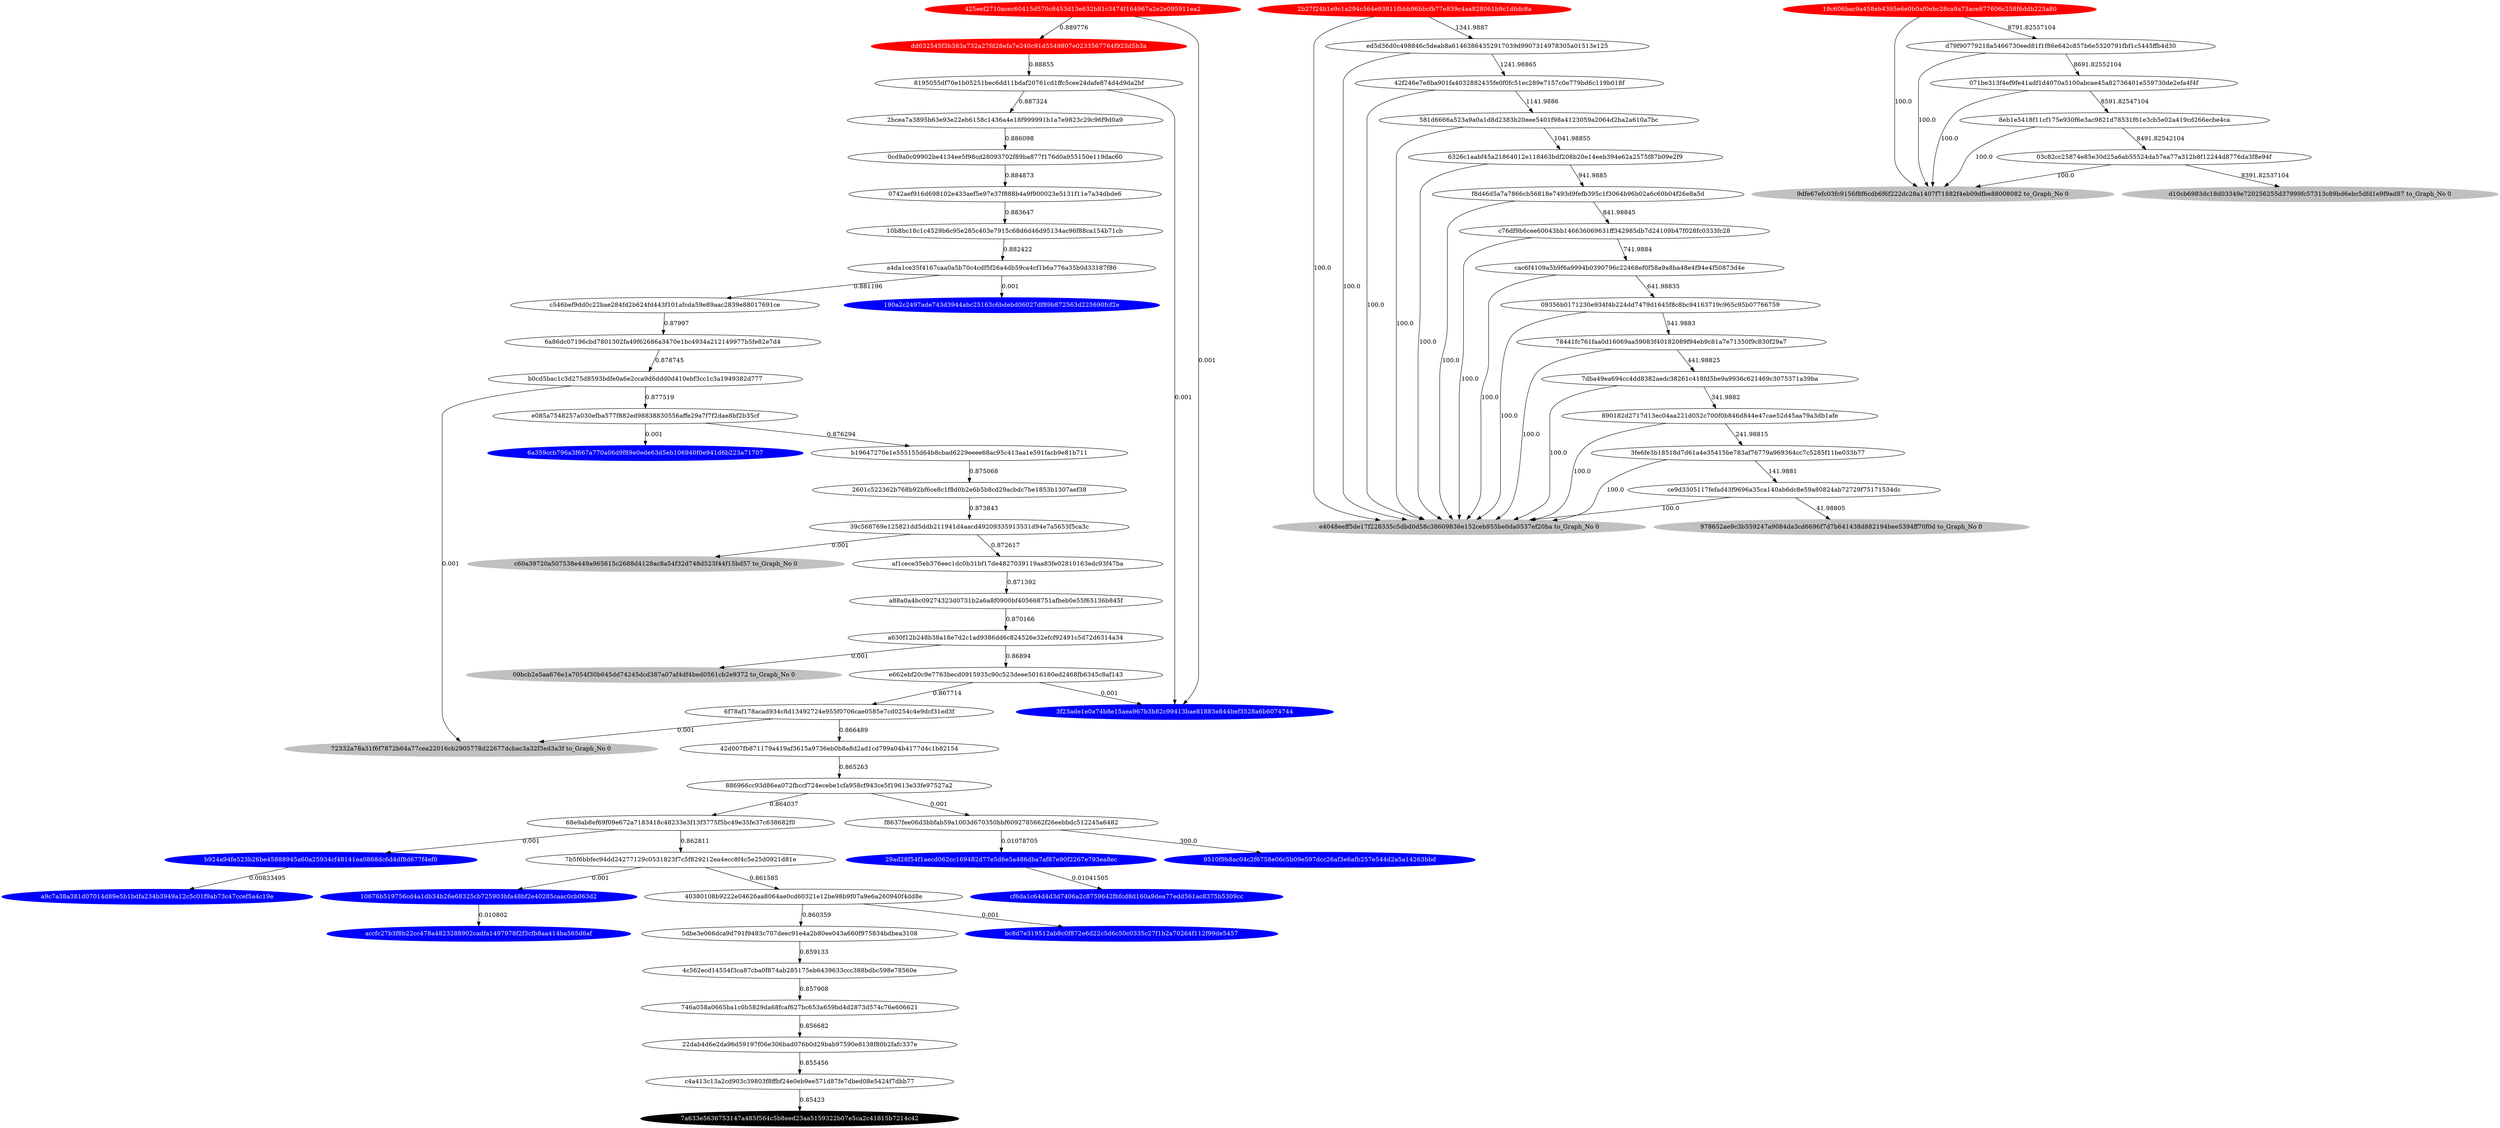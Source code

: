 digraph G{rankdir=TB;layout=dot;
"425eef2710acec60415d570c8453d13e632b81c3474f164967a2e2e095911ea2" [style="solid,filled",color=red,fontcolor=white];
"2b27f24b1e9c1a294c564e93811fbbb96bbcfb77e839c4aa828061b9c1d6dc8a" [style="solid,filled",color=red,fontcolor=white];
"19c606bac9a458eb4395e6e0b0af0ebc28ca9a73ace877606c258f6ddb223a80" [style="solid,filled",color=red,fontcolor=white];
"dd032545f3b383a732a27fd28efa7e240c91d5549807e0233567764f923d5b3a" [style="solid,filled",color=red,fontcolor=white];
"3f23ade1e0a74b8e15aea967b3b82c99413bae81883e844bef3528a6b6074744" [style="solid,filled",color=blue,fontcolor=white];
"d10cb6983dc18d03349e720256255d37999fc57313c89bd6ebc5dfd1e9f9ad87" [style="solid,filled",color=gray,fontcolor=black,label= "d10cb6983dc18d03349e720256255d37999fc57313c89bd6ebc5dfd1e9f9ad87 to_Graph_No 0"];
"7a633e5636753147a485f564c5b8eed23aa5159322b07e5ca2c41815b7214c42" [style="solid,filled",color=black,fontcolor=white];
"29ad28f54f1aecd062cc169482d77e5d6e5a486dba7af87e90f2267e793ea8ec" [style="solid,filled",color=blue,fontcolor=white];
"b924a94fe523b26be45888945a60a25934cf48141ea0868dc6d4df8d677f4ef0" [style="solid,filled",color=blue,fontcolor=white];
"c60a39720a507538e449a965615c2688d4128ac8a54f32d748d523f44f15bd57" [style="solid,filled",color=gray,fontcolor=black,label= "c60a39720a507538e449a965615c2688d4128ac8a54f32d748d523f44f15bd57 to_Graph_No 0"];
"accfc27b3f8b22cc478a4823288902cadfa1497978f2f3cfb8aa414ba565d6af" [style="solid,filled",color=blue,fontcolor=white];
"cf6da1c64d4d3d7406a2c8759642fbfcd8d160a9dea77edd561ac8375b5309cc" [style="solid,filled",color=blue,fontcolor=white];
"6a359ccb796a3f667a770a06d9f89e0ede63d5eb106940f0e941d6b223a71707" [style="solid,filled",color=blue,fontcolor=white];
"09bcb2e5aa676e1a7054f30b645dd74245dcd387a07af4df4bed0561cb2e9372" [style="solid,filled",color=gray,fontcolor=black,label= "09bcb2e5aa676e1a7054f30b645dd74245dcd387a07af4df4bed0561cb2e9372 to_Graph_No 0"];
"9510f9b8ac04c2f6758e06c5b09e597dcc26af3e6afb257e544d2a5a14263bbd" [style="solid,filled",color=blue,fontcolor=white];
"bc8d7e319512ab8c0f872e6d22c5d6c50c0335c27f1b2a70264f112f99de5457" [style="solid,filled",color=blue,fontcolor=white];
"3f23ade1e0a74b8e15aea967b3b82c99413bae81883e844bef3528a6b6074744" [style="solid,filled",color=blue,fontcolor=white];
"a9c7a38a381d07014d89e5b1bdfa234b3949a12c5c01f9ab73c47ccef5a4c19e" [style="solid,filled",color=blue,fontcolor=white];
"e4048eeff5de17f228335c5dbd0d58c38609836e152ceb955be0da0537ef20ba" [style="solid,filled",color=gray,fontcolor=black,label= "e4048eeff5de17f228335c5dbd0d58c38609836e152ceb955be0da0537ef20ba to_Graph_No 0"];
"978652ae9c3b559247a9084da3cd6696f7d7b641438d882194bee5394ff70f0d" [style="solid,filled",color=gray,fontcolor=black,label= "978652ae9c3b559247a9084da3cd6696f7d7b641438d882194bee5394ff70f0d to_Graph_No 0"];
"190a2c2497ade743d3944abc25163c6bdebd06027df89b872563d225690fcf2e" [style="solid,filled",color=blue,fontcolor=white];
"9dfe67efc03fc9156f8f6cdb6f6f222dc28a1407f71882f4eb09dfbe88008082" [style="solid,filled",color=gray,fontcolor=black,label= "9dfe67efc03fc9156f8f6cdb6f6f222dc28a1407f71882f4eb09dfbe88008082 to_Graph_No 0"];
"72332a78a31f6f7872b64a77cea22016cb2905778d22677dcbac3a32f3ed3a3f" [style="solid,filled",color=gray,fontcolor=black,label= "72332a78a31f6f7872b64a77cea22016cb2905778d22677dcbac3a32f3ed3a3f to_Graph_No 0"];
"10676b519756cd4a1db34b26e68325cb725903bfa48bf2e40285caac0cb063d2" [style="solid,filled",color=blue,fontcolor=white];
"a4da1ce35f4167caa0a5b70c4cdf5f26a4db59ca4cf1b6a776a35b0d33187f86" -> "c546bef9dd0c22bae284fd2b624fd443f101afcda59e89aac2839e88017691ce" [label=0.881196];
"40380108b9222e04626aa8064ae0cd60321e12be98b9f07a9e6a260940f4dd8e" -> "bc8d7e319512ab8c0f872e6d22c5d6c50c0335c27f1b2a70264f112f99de5457" [label=0.001];
"4c562ecd14554f3ca87cba0f874ab285175eb6439633ccc388bdbc598e78560e" -> "746a058a0665ba1c0b5829da68fcaf627bc653a659bd4d2873d574c76e606621" [label=0.857908];
"d79f90779218a5466730eed81f1f86e642c857b6e5320791fbf1c5445ffb4d30" -> "9dfe67efc03fc9156f8f6cdb6f6f222dc28a1407f71882f4eb09dfbe88008082" [label=100.0];
"40380108b9222e04626aa8064ae0cd60321e12be98b9f07a9e6a260940f4dd8e" -> "5dbe3e066dca9d791f9483c707deec91e4a2b80ee043a660f975834bdbea3108" [label=0.860359];
"7dba49ea694cc4dd8382aedc38261c418fd5be9a9936c621469c3075371a39ba" -> "890182d2717d13ec04aa221d052c700f0b846d844e47cae52d45aa79a3db1afe" [label=341.9882];
"6326c1aabf45a21864012e118463bdf208b20e14eeb394e62a2575f87b09e2f9" -> "f8d46d5a7a7866cb56818e7493d9fefb395c1f3064b96b02a6c60b04f26e8a5d" [label=941.9885];
"68e9ab8ef69f09e672a7183418c48233e3f13f3775f5bc49e35fe37c638682f0" -> "7b5f6bbfec94dd24277129c0531823f7c5f829212ea4ecc8f4c5e25d0921d81e" [label=0.862811];
"e085a7548257a030efba577f882ed98838830556affe29a7f7f2dae8bf2b35cf" -> "b19647270e1e555155d64b8cbad6229eeee68ac95c413aa1e591facb9e81b711" [label=0.876294];
"6f78af178acad934c8d13492724e955f0706cae0585e7cd0254c4e9dcf31ed3f" -> "72332a78a31f6f7872b64a77cea22016cb2905778d22677dcbac3a32f3ed3a3f" [label=0.001];
"e085a7548257a030efba577f882ed98838830556affe29a7f7f2dae8bf2b35cf" -> "6a359ccb796a3f667a770a06d9f89e0ede63d5eb106940f0e941d6b223a71707" [label=0.001];
"03c82cc25874e85e30d25a6ab55524da57ea77a312b8f12244d8776da3f8e94f" -> "9dfe67efc03fc9156f8f6cdb6f6f222dc28a1407f71882f4eb09dfbe88008082" [label=100.0];
"a630f12b248b38a18e7d2c1ad9386dd6c824526e32efcf92491c5d72d6314a34" -> "e662ebf20c9e7763becd0915935c90c523deee5016180ed2468fb6345c8af143" [label=0.86894];
"e662ebf20c9e7763becd0915935c90c523deee5016180ed2468fb6345c8af143" -> "3f23ade1e0a74b8e15aea967b3b82c99413bae81883e844bef3528a6b6074744" [label=0.001];
"581d6666a523a9a0a1d8d2383b20eee5401f98a4123059a2064d2ba2a610a7bc" -> "6326c1aabf45a21864012e118463bdf208b20e14eeb394e62a2575f87b09e2f9" [label=1041.98855];
"ce9d3305117fefad43f9696a35ca140ab6dc8e59a80824ab72729f75171534dc" -> "e4048eeff5de17f228335c5dbd0d58c38609836e152ceb955be0da0537ef20ba" [label=100.0];
"f8d46d5a7a7866cb56818e7493d9fefb395c1f3064b96b02a6c60b04f26e8a5d" -> "e4048eeff5de17f228335c5dbd0d58c38609836e152ceb955be0da0537ef20ba" [label=100.0];
"78441fc761faa0d16069aa59083f40182089f94eb9c81a7e71350f9c830f29a7" -> "7dba49ea694cc4dd8382aedc38261c418fd5be9a9936c621469c3075371a39ba" [label=441.98825];
"0cd9a0c09902be4134ee5f98cd28093702f89ba877f176d0a955150e119dac60" -> "0742aef916d698102e433aef5e97e37f888b4a9f900023e5131f11e7a34dbde6" [label=0.884873];
"8195055df70e1b05251bec6dd11bdaf20761cd1ffc5cee24dafe874d4d9da2bf" -> "3f23ade1e0a74b8e15aea967b3b82c99413bae81883e844bef3528a6b6074744" [label=0.001];
"e662ebf20c9e7763becd0915935c90c523deee5016180ed2468fb6345c8af143" -> "6f78af178acad934c8d13492724e955f0706cae0585e7cd0254c4e9dcf31ed3f" [label=0.867714];
"09356b0171230e934f4b224dd7479d1645f8c8bc94163719c965c95b07766759" -> "78441fc761faa0d16069aa59083f40182089f94eb9c81a7e71350f9c830f29a7" [label=541.9883];
"5dbe3e066dca9d791f9483c707deec91e4a2b80ee043a660f975834bdbea3108" -> "4c562ecd14554f3ca87cba0f874ab285175eb6439633ccc388bdbc598e78560e" [label=0.859133];
"0742aef916d698102e433aef5e97e37f888b4a9f900023e5131f11e7a34dbde6" -> "10b8bc18c1c4529b6c95e285c403e7915c68d6d46d95134ac96f88ca154b71cb" [label=0.883647];
"42d007fb871179a419af3615a9736eb0b8a8d2ad1cd799a04b4177d4c1b82154" -> "886966cc93d86ea072fbccf724ecebe1cfa958cf943ce5f19613e33fe97527a2" [label=0.865263];
"68e9ab8ef69f09e672a7183418c48233e3f13f3775f5bc49e35fe37c638682f0" -> "b924a94fe523b26be45888945a60a25934cf48141ea0868dc6d4df8d677f4ef0" [label=0.001];
"2601c522362b768b92bf6ce8c1f8d0b2e6b5b8cd29acbdc7be1853b1307aef38" -> "39c568769e125821dd5ddb211941d4aacd49209335913531d94e7a5653f5ca3c" [label=0.873843];
"dd032545f3b383a732a27fd28efa7e240c91d5549807e0233567764f923d5b3a" -> "8195055df70e1b05251bec6dd11bdaf20761cd1ffc5cee24dafe874d4d9da2bf" [label=0.88855];
"f8637fee06d3bbfab59a1003d670350bbf6092785662f26eebbdc512245a6482" -> "29ad28f54f1aecd062cc169482d77e5d6e5a486dba7af87e90f2267e793ea8ec" [label=0.01078705];
"2bcea7a3895b63e93e22eb6158c1436a4e18f999991b1a7e9823c29c96f9d0a9" -> "0cd9a0c09902be4134ee5f98cd28093702f89ba877f176d0a955150e119dac60" [label=0.886098];
"b0cd5bac1c3d275d8593bdfe0a6e2cca9d6ddd0d410ebf3cc1c3a1949382d777" -> "72332a78a31f6f7872b64a77cea22016cb2905778d22677dcbac3a32f3ed3a3f" [label=0.001];
"b0cd5bac1c3d275d8593bdfe0a6e2cca9d6ddd0d410ebf3cc1c3a1949382d777" -> "e085a7548257a030efba577f882ed98838830556affe29a7f7f2dae8bf2b35cf" [label=0.877519];
"6a86dc07196cbd7801302fa49f62686a3470e1bc4934a212149977b5fe82e7d4" -> "b0cd5bac1c3d275d8593bdfe0a6e2cca9d6ddd0d410ebf3cc1c3a1949382d777" [label=0.878745];
"b924a94fe523b26be45888945a60a25934cf48141ea0868dc6d4df8d677f4ef0" -> "a9c7a38a381d07014d89e5b1bdfa234b3949a12c5c01f9ab73c47ccef5a4c19e" [label=0.00833495];
"10676b519756cd4a1db34b26e68325cb725903bfa48bf2e40285caac0cb063d2" -> "accfc27b3f8b22cc478a4823288902cadfa1497978f2f3cfb8aa414ba565d6af" [label=0.010802];
"7b5f6bbfec94dd24277129c0531823f7c5f829212ea4ecc8f4c5e25d0921d81e" -> "10676b519756cd4a1db34b26e68325cb725903bfa48bf2e40285caac0cb063d2" [label=0.001];
"7b5f6bbfec94dd24277129c0531823f7c5f829212ea4ecc8f4c5e25d0921d81e" -> "40380108b9222e04626aa8064ae0cd60321e12be98b9f07a9e6a260940f4dd8e" [label=0.861585];
"425eef2710acec60415d570c8453d13e632b81c3474f164967a2e2e095911ea2" -> "3f23ade1e0a74b8e15aea967b3b82c99413bae81883e844bef3528a6b6074744" [label=0.001];
"071be313f4ef9fe41adf1d4070a5100abcae45a82736401e559730de2efa4f4f" -> "9dfe67efc03fc9156f8f6cdb6f6f222dc28a1407f71882f4eb09dfbe88008082" [label=100.0];
"7dba49ea694cc4dd8382aedc38261c418fd5be9a9936c621469c3075371a39ba" -> "e4048eeff5de17f228335c5dbd0d58c38609836e152ceb955be0da0537ef20ba" [label=100.0];
"8eb1e5418f11cf175e930f6e3ac9821d78531f61e3cb5e02a419cd266ecbe4ca" -> "9dfe67efc03fc9156f8f6cdb6f6f222dc28a1407f71882f4eb09dfbe88008082" [label=100.0];
"03c82cc25874e85e30d25a6ab55524da57ea77a312b8f12244d8776da3f8e94f" -> "d10cb6983dc18d03349e720256255d37999fc57313c89bd6ebc5dfd1e9f9ad87" [label=8391.82537104];
"6326c1aabf45a21864012e118463bdf208b20e14eeb394e62a2575f87b09e2f9" -> "e4048eeff5de17f228335c5dbd0d58c38609836e152ceb955be0da0537ef20ba" [label=100.0];
"29ad28f54f1aecd062cc169482d77e5d6e5a486dba7af87e90f2267e793ea8ec" -> "cf6da1c64d4d3d7406a2c8759642fbfcd8d160a9dea77edd561ac8375b5309cc" [label=0.01041505];
"42f246e7e8ba901fa4032882435fe0f0fc51ec289e7157c0e779bd6c119b018f" -> "581d6666a523a9a0a1d8d2383b20eee5401f98a4123059a2064d2ba2a610a7bc" [label=1141.9886];
"3fe6fe3b18518d7d61a4e35415be783af76779a969364cc7c5285f11be033b77" -> "ce9d3305117fefad43f9696a35ca140ab6dc8e59a80824ab72729f75171534dc" [label=141.9881];
"af1cece35eb376eec1dc0b31bf17de4827039119aa83fe02810163edc93f47ba" -> "a88a0a4bc09274323d0731b2a6a8f0900bf405668751afbeb0e55f65136b845f" [label=0.871392];
"39c568769e125821dd5ddb211941d4aacd49209335913531d94e7a5653f5ca3c" -> "c60a39720a507538e449a965615c2688d4128ac8a54f32d748d523f44f15bd57" [label=0.001];
"c4a413c13a2cd903c39803f8ffbf24e0eb9ee571d87fe7dbed08e5424f7dbb77" -> "7a633e5636753147a485f564c5b8eed23aa5159322b07e5ca2c41815b7214c42" [label=0.85423];
"890182d2717d13ec04aa221d052c700f0b846d844e47cae52d45aa79a3db1afe" -> "3fe6fe3b18518d7d61a4e35415be783af76779a969364cc7c5285f11be033b77" [label=241.98815];
"cac6f4109a5b9f6a9994b0390796c22468ef0f58a9a8ba48e4f94e4f50873d4e" -> "09356b0171230e934f4b224dd7479d1645f8c8bc94163719c965c95b07766759" [label=641.98835];
"d79f90779218a5466730eed81f1f86e642c857b6e5320791fbf1c5445ffb4d30" -> "071be313f4ef9fe41adf1d4070a5100abcae45a82736401e559730de2efa4f4f" [label=8691.82552104];
"3fe6fe3b18518d7d61a4e35415be783af76779a969364cc7c5285f11be033b77" -> "e4048eeff5de17f228335c5dbd0d58c38609836e152ceb955be0da0537ef20ba" [label=100.0];
"890182d2717d13ec04aa221d052c700f0b846d844e47cae52d45aa79a3db1afe" -> "e4048eeff5de17f228335c5dbd0d58c38609836e152ceb955be0da0537ef20ba" [label=100.0];
"8eb1e5418f11cf175e930f6e3ac9821d78531f61e3cb5e02a419cd266ecbe4ca" -> "03c82cc25874e85e30d25a6ab55524da57ea77a312b8f12244d8776da3f8e94f" [label=8491.82542104];
"f8d46d5a7a7866cb56818e7493d9fefb395c1f3064b96b02a6c60b04f26e8a5d" -> "c76df9b6cee60043bb146636069631ff342985db7d24109b47f028fc0333fc28" [label=841.98845];
"886966cc93d86ea072fbccf724ecebe1cfa958cf943ce5f19613e33fe97527a2" -> "f8637fee06d3bbfab59a1003d670350bbf6092785662f26eebbdc512245a6482" [label=0.001];
"071be313f4ef9fe41adf1d4070a5100abcae45a82736401e559730de2efa4f4f" -> "8eb1e5418f11cf175e930f6e3ac9821d78531f61e3cb5e02a419cd266ecbe4ca" [label=8591.82547104];
"8195055df70e1b05251bec6dd11bdaf20761cd1ffc5cee24dafe874d4d9da2bf" -> "2bcea7a3895b63e93e22eb6158c1436a4e18f999991b1a7e9823c29c96f9d0a9" [label=0.887324];
"22dab4d6e2da96d59197f06e306bad076b0d29bab97590e8138f80b2fafc337e" -> "c4a413c13a2cd903c39803f8ffbf24e0eb9ee571d87fe7dbed08e5424f7dbb77" [label=0.855456];
"886966cc93d86ea072fbccf724ecebe1cfa958cf943ce5f19613e33fe97527a2" -> "68e9ab8ef69f09e672a7183418c48233e3f13f3775f5bc49e35fe37c638682f0" [label=0.864037];
"39c568769e125821dd5ddb211941d4aacd49209335913531d94e7a5653f5ca3c" -> "af1cece35eb376eec1dc0b31bf17de4827039119aa83fe02810163edc93f47ba" [label=0.872617];
"42f246e7e8ba901fa4032882435fe0f0fc51ec289e7157c0e779bd6c119b018f" -> "e4048eeff5de17f228335c5dbd0d58c38609836e152ceb955be0da0537ef20ba" [label=100.0];
"c76df9b6cee60043bb146636069631ff342985db7d24109b47f028fc0333fc28" -> "cac6f4109a5b9f6a9994b0390796c22468ef0f58a9a8ba48e4f94e4f50873d4e" [label=741.9884];
"19c606bac9a458eb4395e6e0b0af0ebc28ca9a73ace877606c258f6ddb223a80" -> "9dfe67efc03fc9156f8f6cdb6f6f222dc28a1407f71882f4eb09dfbe88008082" [label=100.0];
"78441fc761faa0d16069aa59083f40182089f94eb9c81a7e71350f9c830f29a7" -> "e4048eeff5de17f228335c5dbd0d58c38609836e152ceb955be0da0537ef20ba" [label=100.0];
"cac6f4109a5b9f6a9994b0390796c22468ef0f58a9a8ba48e4f94e4f50873d4e" -> "e4048eeff5de17f228335c5dbd0d58c38609836e152ceb955be0da0537ef20ba" [label=100.0];
"ce9d3305117fefad43f9696a35ca140ab6dc8e59a80824ab72729f75171534dc" -> "978652ae9c3b559247a9084da3cd6696f7d7b641438d882194bee5394ff70f0d" [label=41.98805];
"b19647270e1e555155d64b8cbad6229eeee68ac95c413aa1e591facb9e81b711" -> "2601c522362b768b92bf6ce8c1f8d0b2e6b5b8cd29acbdc7be1853b1307aef38" [label=0.875068];
"ed5d36d0c498846c5deab8a61463864352917039d9907314978305a01513e125" -> "e4048eeff5de17f228335c5dbd0d58c38609836e152ceb955be0da0537ef20ba" [label=100.0];
"c76df9b6cee60043bb146636069631ff342985db7d24109b47f028fc0333fc28" -> "e4048eeff5de17f228335c5dbd0d58c38609836e152ceb955be0da0537ef20ba" [label=100.0];
"ed5d36d0c498846c5deab8a61463864352917039d9907314978305a01513e125" -> "42f246e7e8ba901fa4032882435fe0f0fc51ec289e7157c0e779bd6c119b018f" [label=1241.98865];
"10b8bc18c1c4529b6c95e285c403e7915c68d6d46d95134ac96f88ca154b71cb" -> "a4da1ce35f4167caa0a5b70c4cdf5f26a4db59ca4cf1b6a776a35b0d33187f86" [label=0.882422];
"a4da1ce35f4167caa0a5b70c4cdf5f26a4db59ca4cf1b6a776a35b0d33187f86" -> "190a2c2497ade743d3944abc25163c6bdebd06027df89b872563d225690fcf2e" [label=0.001];
"746a058a0665ba1c0b5829da68fcaf627bc653a659bd4d2873d574c76e606621" -> "22dab4d6e2da96d59197f06e306bad076b0d29bab97590e8138f80b2fafc337e" [label=0.856682];
"581d6666a523a9a0a1d8d2383b20eee5401f98a4123059a2064d2ba2a610a7bc" -> "e4048eeff5de17f228335c5dbd0d58c38609836e152ceb955be0da0537ef20ba" [label=100.0];
"c546bef9dd0c22bae284fd2b624fd443f101afcda59e89aac2839e88017691ce" -> "6a86dc07196cbd7801302fa49f62686a3470e1bc4934a212149977b5fe82e7d4" [label=0.87997];
"19c606bac9a458eb4395e6e0b0af0ebc28ca9a73ace877606c258f6ddb223a80" -> "d79f90779218a5466730eed81f1f86e642c857b6e5320791fbf1c5445ffb4d30" [label=8791.82557104];
"2b27f24b1e9c1a294c564e93811fbbb96bbcfb77e839c4aa828061b9c1d6dc8a" -> "ed5d36d0c498846c5deab8a61463864352917039d9907314978305a01513e125" [label=1341.9887];
"f8637fee06d3bbfab59a1003d670350bbf6092785662f26eebbdc512245a6482" -> "9510f9b8ac04c2f6758e06c5b09e597dcc26af3e6afb257e544d2a5a14263bbd" [label=300.0];
"a630f12b248b38a18e7d2c1ad9386dd6c824526e32efcf92491c5d72d6314a34" -> "09bcb2e5aa676e1a7054f30b645dd74245dcd387a07af4df4bed0561cb2e9372" [label=0.001];
"2b27f24b1e9c1a294c564e93811fbbb96bbcfb77e839c4aa828061b9c1d6dc8a" -> "e4048eeff5de17f228335c5dbd0d58c38609836e152ceb955be0da0537ef20ba" [label=100.0];
"a88a0a4bc09274323d0731b2a6a8f0900bf405668751afbeb0e55f65136b845f" -> "a630f12b248b38a18e7d2c1ad9386dd6c824526e32efcf92491c5d72d6314a34" [label=0.870166];
"6f78af178acad934c8d13492724e955f0706cae0585e7cd0254c4e9dcf31ed3f" -> "42d007fb871179a419af3615a9736eb0b8a8d2ad1cd799a04b4177d4c1b82154" [label=0.866489];
"425eef2710acec60415d570c8453d13e632b81c3474f164967a2e2e095911ea2" -> "dd032545f3b383a732a27fd28efa7e240c91d5549807e0233567764f923d5b3a" [label=0.889776];
"09356b0171230e934f4b224dd7479d1645f8c8bc94163719c965c95b07766759" -> "e4048eeff5de17f228335c5dbd0d58c38609836e152ceb955be0da0537ef20ba" [label=100.0];
}